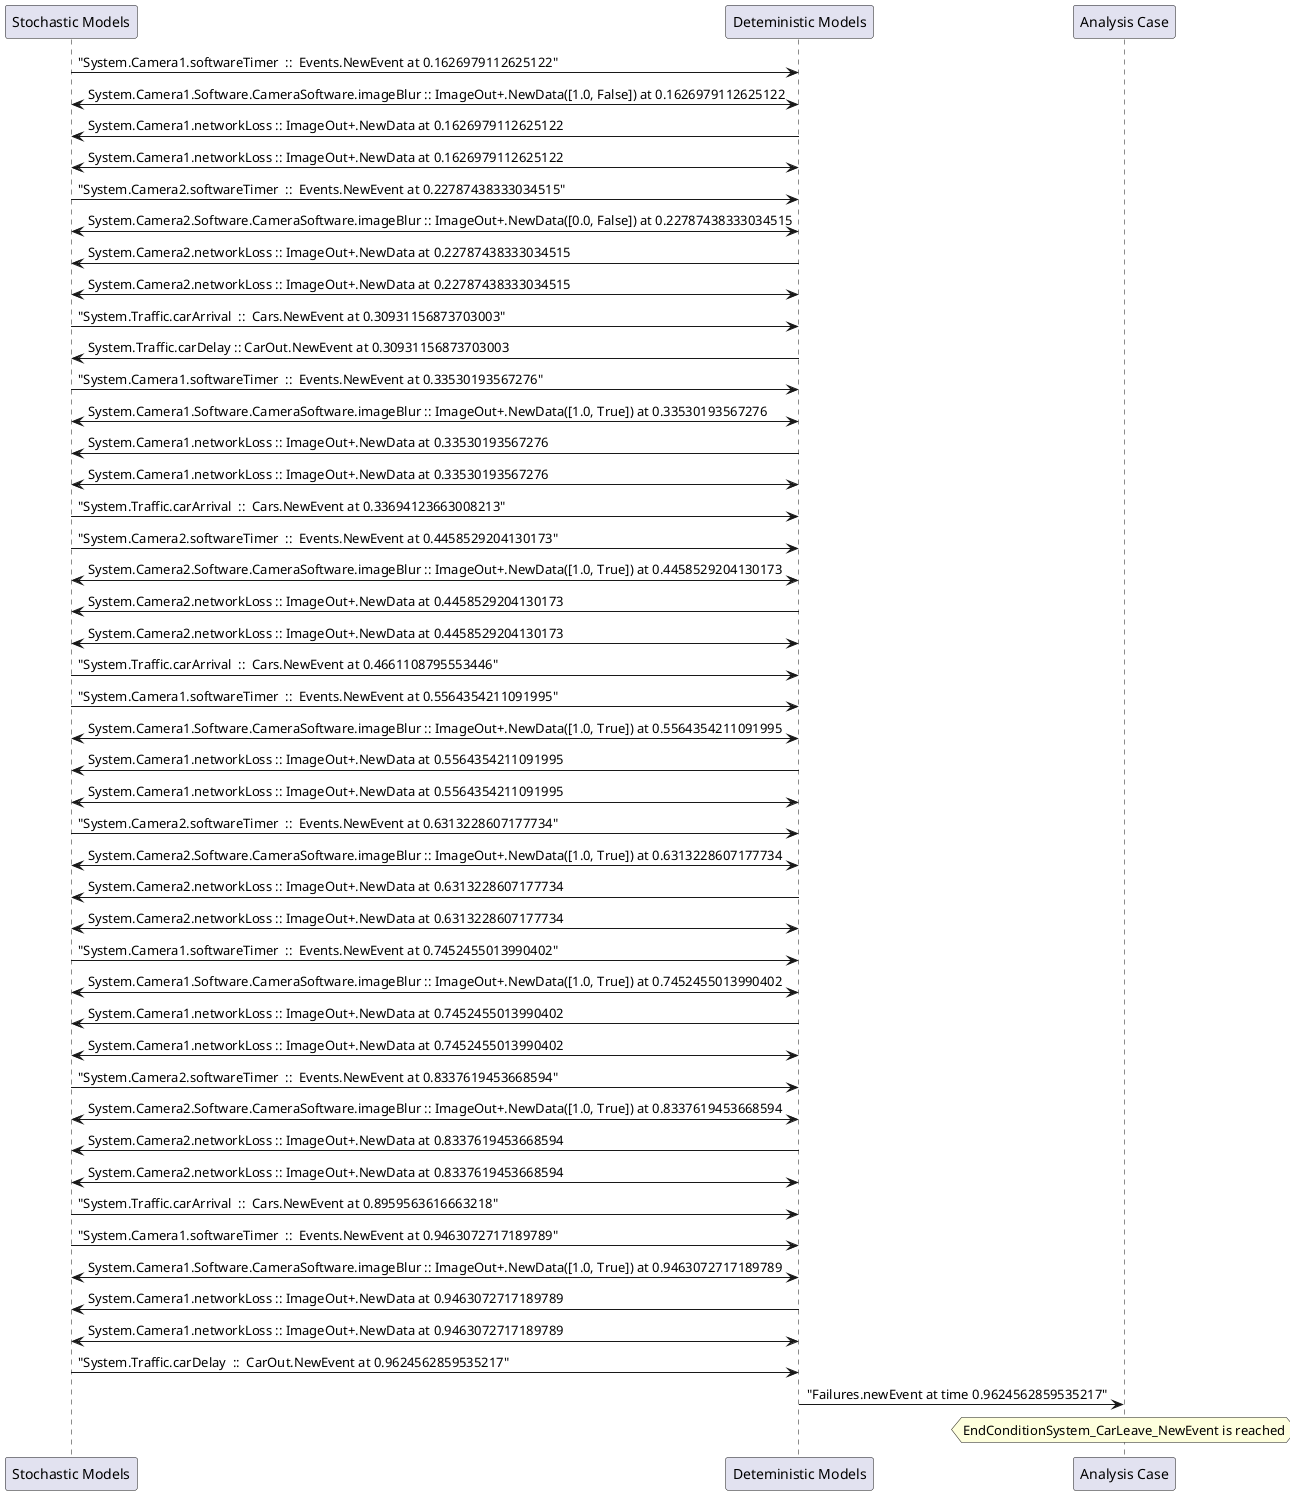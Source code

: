 
	@startuml
	participant "Stochastic Models" as stochmodel
	participant "Deteministic Models" as detmodel
	participant "Analysis Case" as analysis
	{34967_stop} stochmodel -> detmodel : "System.Camera1.softwareTimer  ::  Events.NewEvent at 0.1626979112625122"
detmodel <-> stochmodel : System.Camera1.Software.CameraSoftware.imageBlur :: ImageOut+.NewData([1.0, False]) at 0.1626979112625122
detmodel -> stochmodel : System.Camera1.networkLoss :: ImageOut+.NewData at 0.1626979112625122
detmodel <-> stochmodel : System.Camera1.networkLoss :: ImageOut+.NewData at 0.1626979112625122
{34983_stop} stochmodel -> detmodel : "System.Camera2.softwareTimer  ::  Events.NewEvent at 0.22787438333034515"
detmodel <-> stochmodel : System.Camera2.Software.CameraSoftware.imageBlur :: ImageOut+.NewData([0.0, False]) at 0.22787438333034515
detmodel -> stochmodel : System.Camera2.networkLoss :: ImageOut+.NewData at 0.22787438333034515
detmodel <-> stochmodel : System.Camera2.networkLoss :: ImageOut+.NewData at 0.22787438333034515
{34998_stop} stochmodel -> detmodel : "System.Traffic.carArrival  ::  Cars.NewEvent at 0.30931156873703003"
{35005_start} detmodel -> stochmodel : System.Traffic.carDelay :: CarOut.NewEvent at 0.30931156873703003
{34968_stop} stochmodel -> detmodel : "System.Camera1.softwareTimer  ::  Events.NewEvent at 0.33530193567276"
detmodel <-> stochmodel : System.Camera1.Software.CameraSoftware.imageBlur :: ImageOut+.NewData([1.0, True]) at 0.33530193567276
detmodel -> stochmodel : System.Camera1.networkLoss :: ImageOut+.NewData at 0.33530193567276
detmodel <-> stochmodel : System.Camera1.networkLoss :: ImageOut+.NewData at 0.33530193567276
{34999_stop} stochmodel -> detmodel : "System.Traffic.carArrival  ::  Cars.NewEvent at 0.33694123663008213"
{34984_stop} stochmodel -> detmodel : "System.Camera2.softwareTimer  ::  Events.NewEvent at 0.4458529204130173"
detmodel <-> stochmodel : System.Camera2.Software.CameraSoftware.imageBlur :: ImageOut+.NewData([1.0, True]) at 0.4458529204130173
detmodel -> stochmodel : System.Camera2.networkLoss :: ImageOut+.NewData at 0.4458529204130173
detmodel <-> stochmodel : System.Camera2.networkLoss :: ImageOut+.NewData at 0.4458529204130173
{35000_stop} stochmodel -> detmodel : "System.Traffic.carArrival  ::  Cars.NewEvent at 0.4661108795553446"
{34969_stop} stochmodel -> detmodel : "System.Camera1.softwareTimer  ::  Events.NewEvent at 0.5564354211091995"
detmodel <-> stochmodel : System.Camera1.Software.CameraSoftware.imageBlur :: ImageOut+.NewData([1.0, True]) at 0.5564354211091995
detmodel -> stochmodel : System.Camera1.networkLoss :: ImageOut+.NewData at 0.5564354211091995
detmodel <-> stochmodel : System.Camera1.networkLoss :: ImageOut+.NewData at 0.5564354211091995
{34985_stop} stochmodel -> detmodel : "System.Camera2.softwareTimer  ::  Events.NewEvent at 0.6313228607177734"
detmodel <-> stochmodel : System.Camera2.Software.CameraSoftware.imageBlur :: ImageOut+.NewData([1.0, True]) at 0.6313228607177734
detmodel -> stochmodel : System.Camera2.networkLoss :: ImageOut+.NewData at 0.6313228607177734
detmodel <-> stochmodel : System.Camera2.networkLoss :: ImageOut+.NewData at 0.6313228607177734
{34970_stop} stochmodel -> detmodel : "System.Camera1.softwareTimer  ::  Events.NewEvent at 0.7452455013990402"
detmodel <-> stochmodel : System.Camera1.Software.CameraSoftware.imageBlur :: ImageOut+.NewData([1.0, True]) at 0.7452455013990402
detmodel -> stochmodel : System.Camera1.networkLoss :: ImageOut+.NewData at 0.7452455013990402
detmodel <-> stochmodel : System.Camera1.networkLoss :: ImageOut+.NewData at 0.7452455013990402
{34986_stop} stochmodel -> detmodel : "System.Camera2.softwareTimer  ::  Events.NewEvent at 0.8337619453668594"
detmodel <-> stochmodel : System.Camera2.Software.CameraSoftware.imageBlur :: ImageOut+.NewData([1.0, True]) at 0.8337619453668594
detmodel -> stochmodel : System.Camera2.networkLoss :: ImageOut+.NewData at 0.8337619453668594
detmodel <-> stochmodel : System.Camera2.networkLoss :: ImageOut+.NewData at 0.8337619453668594
{35001_stop} stochmodel -> detmodel : "System.Traffic.carArrival  ::  Cars.NewEvent at 0.8959563616663218"
{34971_stop} stochmodel -> detmodel : "System.Camera1.softwareTimer  ::  Events.NewEvent at 0.9463072717189789"
detmodel <-> stochmodel : System.Camera1.Software.CameraSoftware.imageBlur :: ImageOut+.NewData([1.0, True]) at 0.9463072717189789
detmodel -> stochmodel : System.Camera1.networkLoss :: ImageOut+.NewData at 0.9463072717189789
detmodel <-> stochmodel : System.Camera1.networkLoss :: ImageOut+.NewData at 0.9463072717189789
{35005_stop} stochmodel -> detmodel : "System.Traffic.carDelay  ::  CarOut.NewEvent at 0.9624562859535217"
{35005_start} <-> {35005_stop} : delay
detmodel -> analysis : "Failures.newEvent at time 0.9624562859535217"
hnote over analysis 
EndConditionSystem_CarLeave_NewEvent is reached
endnote
@enduml